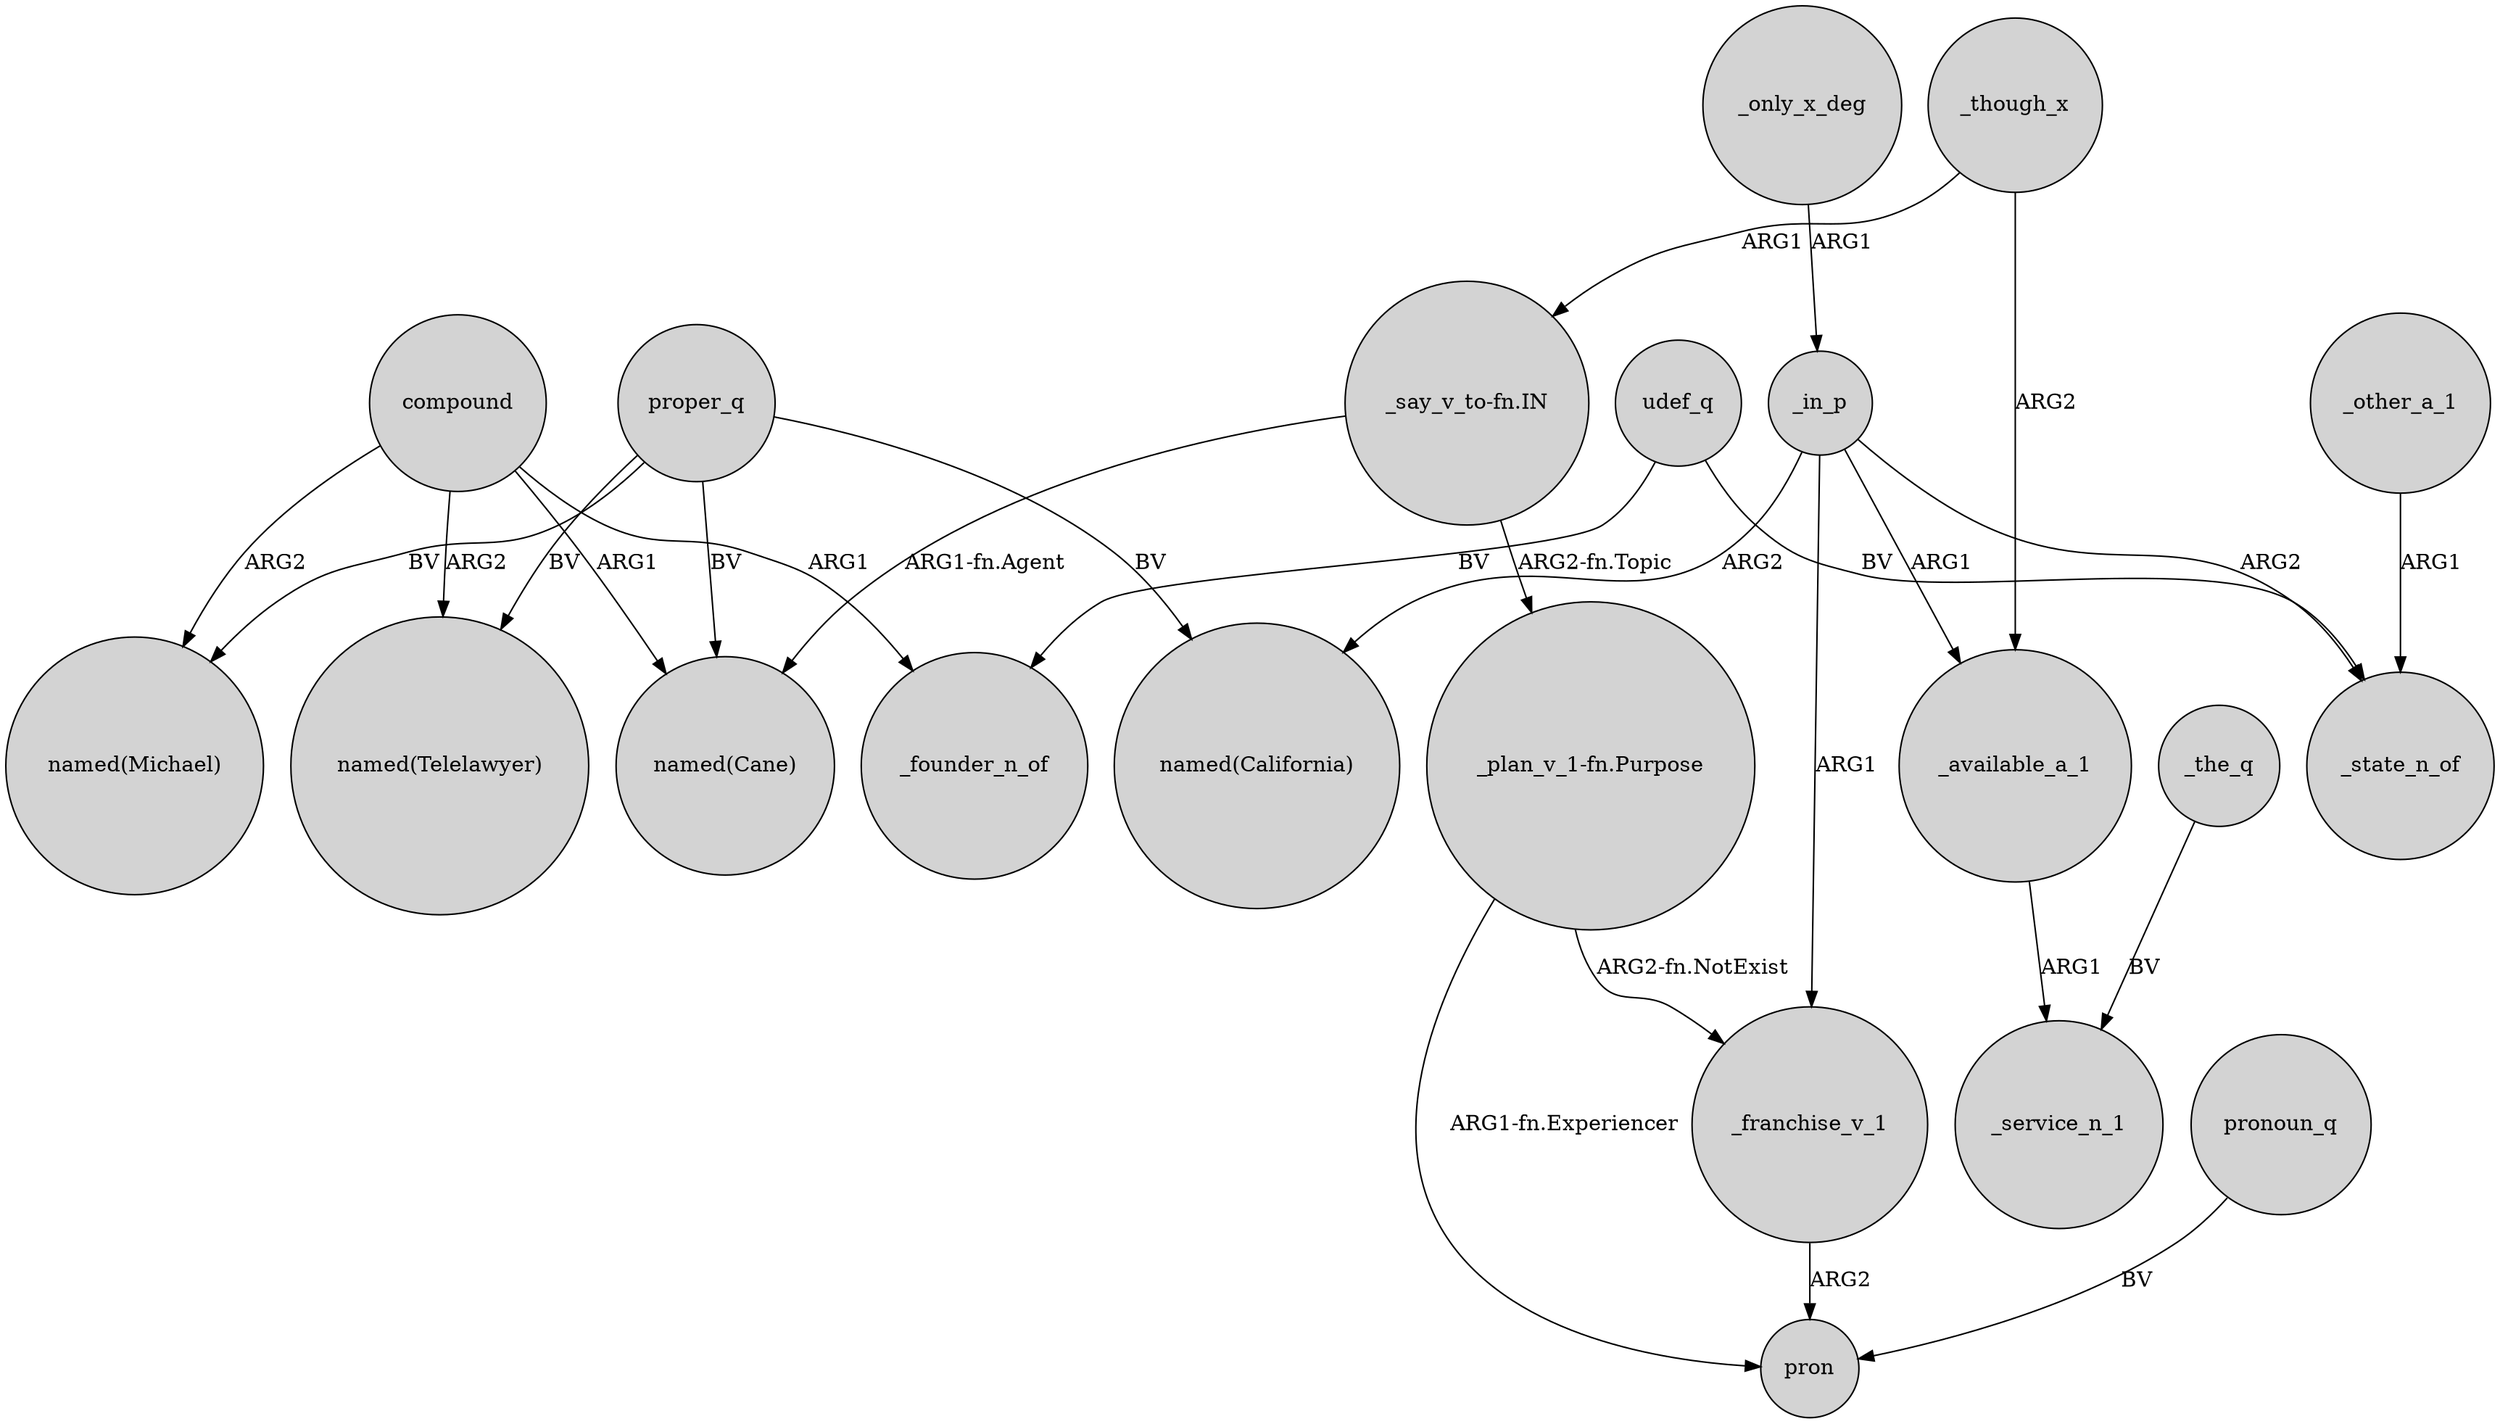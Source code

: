 digraph {
	node [shape=circle style=filled]
	proper_q -> "named(Telelawyer)" [label=BV]
	_in_p -> "named(California)" [label=ARG2]
	_in_p -> _available_a_1 [label=ARG1]
	_though_x -> _available_a_1 [label=ARG2]
	_the_q -> _service_n_1 [label=BV]
	udef_q -> _state_n_of [label=BV]
	"_plan_v_1-fn.Purpose" -> pron [label="ARG1-fn.Experiencer"]
	proper_q -> "named(California)" [label=BV]
	udef_q -> _founder_n_of [label=BV]
	_in_p -> _state_n_of [label=ARG2]
	"_say_v_to-fn.IN" -> "_plan_v_1-fn.Purpose" [label="ARG2-fn.Topic"]
	proper_q -> "named(Michael)" [label=BV]
	compound -> "named(Cane)" [label=ARG1]
	_in_p -> _franchise_v_1 [label=ARG1]
	pronoun_q -> pron [label=BV]
	_available_a_1 -> _service_n_1 [label=ARG1]
	_franchise_v_1 -> pron [label=ARG2]
	compound -> "named(Telelawyer)" [label=ARG2]
	_though_x -> "_say_v_to-fn.IN" [label=ARG1]
	"_say_v_to-fn.IN" -> "named(Cane)" [label="ARG1-fn.Agent"]
	_other_a_1 -> _state_n_of [label=ARG1]
	_only_x_deg -> _in_p [label=ARG1]
	"_plan_v_1-fn.Purpose" -> _franchise_v_1 [label="ARG2-fn.NotExist"]
	proper_q -> "named(Cane)" [label=BV]
	compound -> "named(Michael)" [label=ARG2]
	compound -> _founder_n_of [label=ARG1]
}
